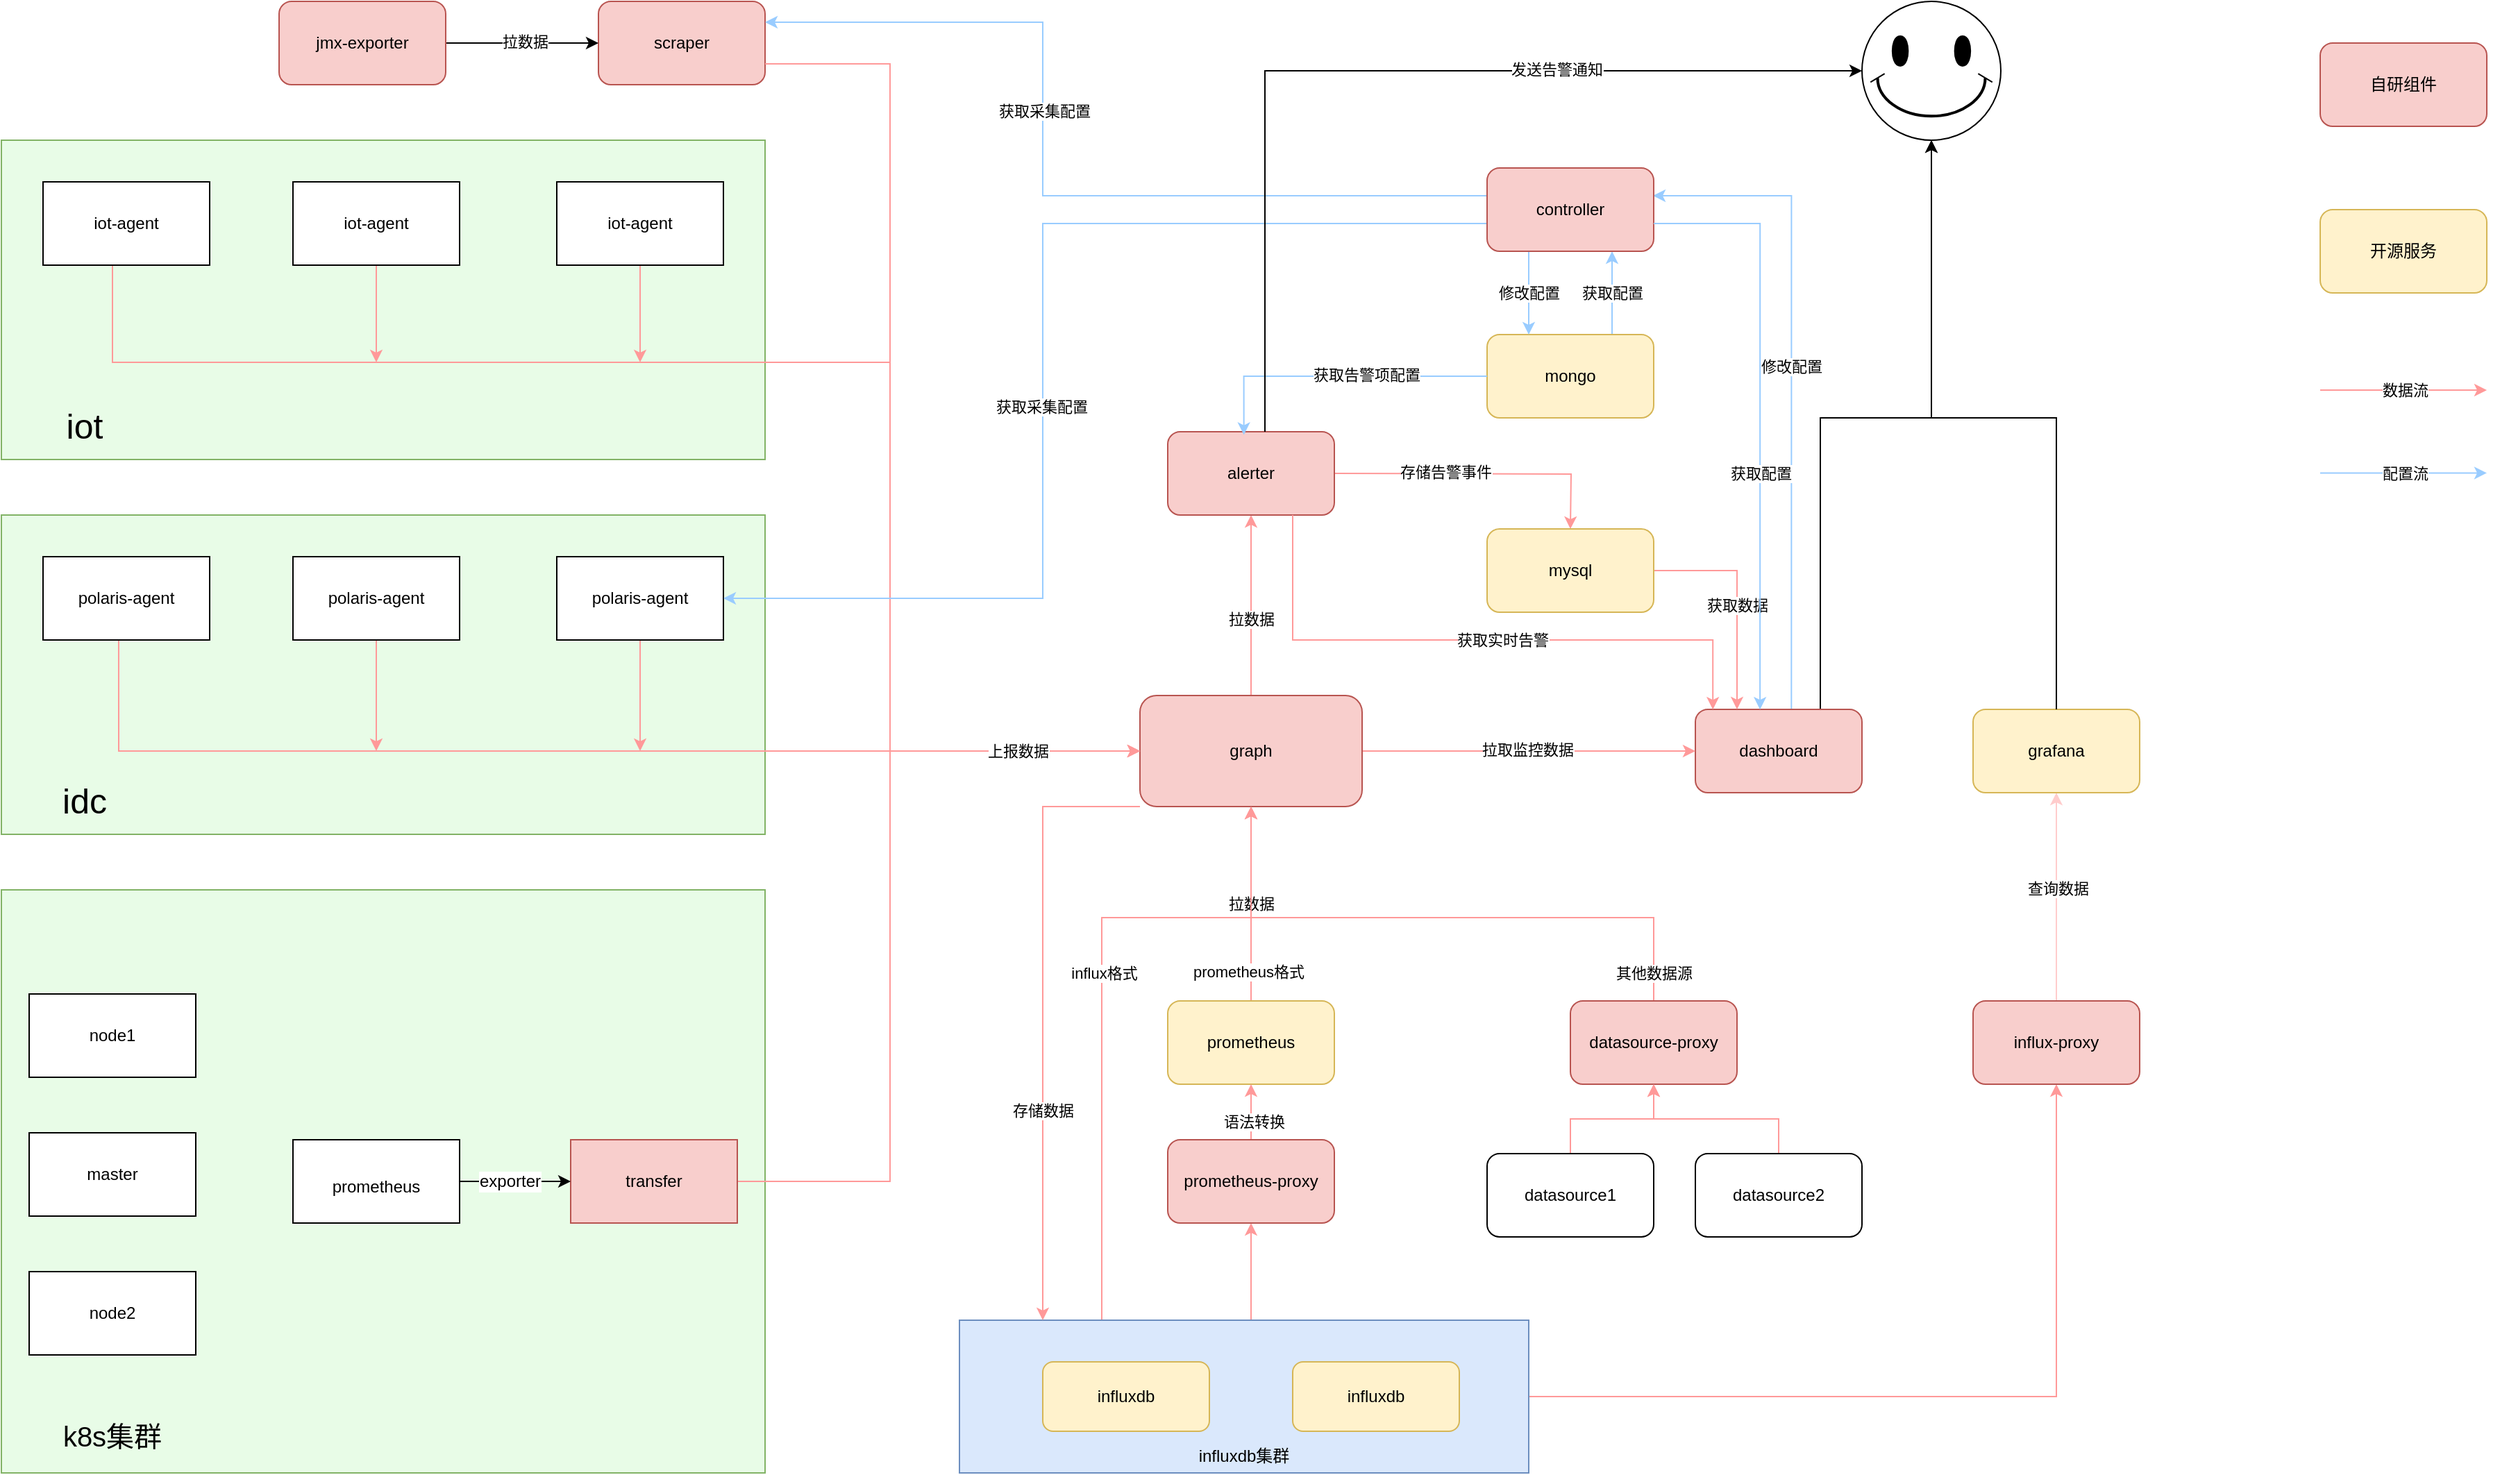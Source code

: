 <mxfile version="24.5.5" type="github">
  <diagram name="第 1 页" id="zJNLE8bN9wBG5qHUzsNH">
    <mxGraphModel dx="3407" dy="2558" grid="1" gridSize="10" guides="1" tooltips="1" connect="1" arrows="1" fold="1" page="1" pageScale="1" pageWidth="827" pageHeight="1169" math="0" shadow="0">
      <root>
        <mxCell id="0" />
        <mxCell id="1" parent="0" />
        <mxCell id="mmYLngL-6dQX-zCMXxUM-11" value="" style="edgeStyle=orthogonalEdgeStyle;rounded=0;orthogonalLoop=1;jettySize=auto;html=1;strokeColor=#FF9999;" parent="1" source="mmYLngL-6dQX-zCMXxUM-14" target="mmYLngL-6dQX-zCMXxUM-29" edge="1">
          <mxGeometry relative="1" as="geometry">
            <Array as="points">
              <mxPoint x="150" y="740" />
              <mxPoint x="150" y="740" />
            </Array>
          </mxGeometry>
        </mxCell>
        <mxCell id="mmYLngL-6dQX-zCMXxUM-58" style="edgeStyle=orthogonalEdgeStyle;rounded=0;orthogonalLoop=1;jettySize=auto;html=1;exitX=0.25;exitY=0;exitDx=0;exitDy=0;strokeColor=#FF9999;" parent="1" source="mmYLngL-6dQX-zCMXxUM-14" edge="1">
          <mxGeometry relative="1" as="geometry">
            <mxPoint x="150" y="400" as="targetPoint" />
            <Array as="points">
              <mxPoint x="42" y="480" />
              <mxPoint x="150" y="480" />
            </Array>
          </mxGeometry>
        </mxCell>
        <mxCell id="mmYLngL-6dQX-zCMXxUM-62" value="influx格式" style="edgeLabel;html=1;align=center;verticalAlign=middle;resizable=0;points=[];" parent="mmYLngL-6dQX-zCMXxUM-58" vertex="1" connectable="0">
          <mxGeometry x="0.05" y="-1" relative="1" as="geometry">
            <mxPoint as="offset" />
          </mxGeometry>
        </mxCell>
        <mxCell id="mmYLngL-6dQX-zCMXxUM-65" style="edgeStyle=orthogonalEdgeStyle;rounded=0;orthogonalLoop=1;jettySize=auto;html=1;entryX=0.5;entryY=1;entryDx=0;entryDy=0;strokeColor=#FF9999;" parent="1" source="mmYLngL-6dQX-zCMXxUM-14" target="mmYLngL-6dQX-zCMXxUM-64" edge="1">
          <mxGeometry relative="1" as="geometry" />
        </mxCell>
        <mxCell id="mmYLngL-6dQX-zCMXxUM-14" value="&lt;br&gt;&lt;br&gt;&lt;br&gt;&lt;br&gt;&lt;br&gt;&lt;br&gt;influxdb集群" style="rounded=0;whiteSpace=wrap;html=1;fillColor=#dae8fc;strokeColor=#6c8ebf;" parent="1" vertex="1">
          <mxGeometry x="-60" y="770" width="410" height="110" as="geometry" />
        </mxCell>
        <mxCell id="a-k5ZQnK_QjZlKG4vjBj-51" style="edgeStyle=orthogonalEdgeStyle;rounded=0;orthogonalLoop=1;jettySize=auto;html=1;" edge="1" parent="1" source="mmYLngL-6dQX-zCMXxUM-16" target="a-k5ZQnK_QjZlKG4vjBj-1">
          <mxGeometry relative="1" as="geometry">
            <Array as="points">
              <mxPoint x="560" y="120" />
              <mxPoint x="640" y="120" />
            </Array>
          </mxGeometry>
        </mxCell>
        <mxCell id="a-k5ZQnK_QjZlKG4vjBj-53" style="edgeStyle=orthogonalEdgeStyle;rounded=0;orthogonalLoop=1;jettySize=auto;html=1;entryX=0.996;entryY=0.343;entryDx=0;entryDy=0;entryPerimeter=0;strokeColor=#99CCFF;" edge="1" parent="1" target="a-k5ZQnK_QjZlKG4vjBj-27">
          <mxGeometry relative="1" as="geometry">
            <mxPoint x="440.0" y="-43.68" as="targetPoint" />
            <mxPoint x="539.166" y="330" as="sourcePoint" />
            <Array as="points">
              <mxPoint x="539" y="-40" />
              <mxPoint x="440" y="-40" />
            </Array>
          </mxGeometry>
        </mxCell>
        <mxCell id="a-k5ZQnK_QjZlKG4vjBj-54" value="修改配置" style="edgeLabel;html=1;align=center;verticalAlign=middle;resizable=0;points=[];" vertex="1" connectable="0" parent="a-k5ZQnK_QjZlKG4vjBj-53">
          <mxGeometry x="0.051" relative="1" as="geometry">
            <mxPoint as="offset" />
          </mxGeometry>
        </mxCell>
        <mxCell id="mmYLngL-6dQX-zCMXxUM-16" value="dashboard" style="rounded=1;whiteSpace=wrap;html=1;fillColor=#f8cecc;strokeColor=#b85450;" parent="1" vertex="1">
          <mxGeometry x="470" y="330" width="120" height="60" as="geometry" />
        </mxCell>
        <mxCell id="mmYLngL-6dQX-zCMXxUM-18" value="" style="edgeStyle=orthogonalEdgeStyle;rounded=0;orthogonalLoop=1;jettySize=auto;html=1;strokeColor=#FF9999;" parent="1" source="mmYLngL-6dQX-zCMXxUM-20" target="mmYLngL-6dQX-zCMXxUM-23" edge="1">
          <mxGeometry relative="1" as="geometry" />
        </mxCell>
        <mxCell id="mmYLngL-6dQX-zCMXxUM-19" value="拉数据" style="edgeLabel;html=1;align=center;verticalAlign=middle;resizable=0;points=[];" parent="mmYLngL-6dQX-zCMXxUM-18" vertex="1" connectable="0">
          <mxGeometry x="-0.156" relative="1" as="geometry">
            <mxPoint as="offset" />
          </mxGeometry>
        </mxCell>
        <mxCell id="mmYLngL-6dQX-zCMXxUM-60" style="edgeStyle=orthogonalEdgeStyle;rounded=0;orthogonalLoop=1;jettySize=auto;html=1;exitX=0;exitY=1;exitDx=0;exitDy=0;strokeColor=#FF9999;" parent="1" source="mmYLngL-6dQX-zCMXxUM-20" edge="1">
          <mxGeometry relative="1" as="geometry">
            <mxPoint y="770" as="targetPoint" />
            <Array as="points">
              <mxPoint y="400" />
              <mxPoint y="770" />
            </Array>
          </mxGeometry>
        </mxCell>
        <mxCell id="mmYLngL-6dQX-zCMXxUM-61" value="存储数据" style="edgeLabel;html=1;align=center;verticalAlign=middle;resizable=0;points=[];" parent="mmYLngL-6dQX-zCMXxUM-60" vertex="1" connectable="0">
          <mxGeometry x="0.311" relative="1" as="geometry">
            <mxPoint as="offset" />
          </mxGeometry>
        </mxCell>
        <mxCell id="mmYLngL-6dQX-zCMXxUM-77" style="edgeStyle=orthogonalEdgeStyle;rounded=0;orthogonalLoop=1;jettySize=auto;html=1;entryX=0;entryY=0.5;entryDx=0;entryDy=0;strokeColor=#FF9999;" parent="1" source="mmYLngL-6dQX-zCMXxUM-20" target="mmYLngL-6dQX-zCMXxUM-16" edge="1">
          <mxGeometry relative="1" as="geometry" />
        </mxCell>
        <mxCell id="mmYLngL-6dQX-zCMXxUM-78" value="拉取监控数据" style="edgeLabel;html=1;align=center;verticalAlign=middle;resizable=0;points=[];" parent="mmYLngL-6dQX-zCMXxUM-77" vertex="1" connectable="0">
          <mxGeometry x="-0.007" y="1" relative="1" as="geometry">
            <mxPoint as="offset" />
          </mxGeometry>
        </mxCell>
        <mxCell id="mmYLngL-6dQX-zCMXxUM-20" value="graph" style="rounded=1;whiteSpace=wrap;html=1;fillColor=#f8cecc;strokeColor=#b85450;" parent="1" vertex="1">
          <mxGeometry x="70" y="320" width="160" height="80" as="geometry" />
        </mxCell>
        <mxCell id="a-k5ZQnK_QjZlKG4vjBj-41" style="edgeStyle=orthogonalEdgeStyle;rounded=0;orthogonalLoop=1;jettySize=auto;html=1;entryX=0.25;entryY=0;entryDx=0;entryDy=0;strokeColor=#FF9999;" edge="1" parent="1">
          <mxGeometry relative="1" as="geometry">
            <mxPoint x="210" y="160" as="sourcePoint" />
            <mxPoint x="379.99" y="200" as="targetPoint" />
          </mxGeometry>
        </mxCell>
        <mxCell id="a-k5ZQnK_QjZlKG4vjBj-42" value="存储告警事件" style="edgeLabel;html=1;align=center;verticalAlign=middle;resizable=0;points=[];" vertex="1" connectable="0" parent="a-k5ZQnK_QjZlKG4vjBj-41">
          <mxGeometry x="-0.241" y="1" relative="1" as="geometry">
            <mxPoint as="offset" />
          </mxGeometry>
        </mxCell>
        <mxCell id="mmYLngL-6dQX-zCMXxUM-23" value="alerter" style="rounded=1;whiteSpace=wrap;html=1;fillColor=#f8cecc;strokeColor=#b85450;" parent="1" vertex="1">
          <mxGeometry x="90" y="130" width="120" height="60" as="geometry" />
        </mxCell>
        <mxCell id="mmYLngL-6dQX-zCMXxUM-24" value="拉数据" style="edgeStyle=orthogonalEdgeStyle;rounded=0;orthogonalLoop=1;jettySize=auto;html=1;strokeColor=#FF9999;" parent="1" source="mmYLngL-6dQX-zCMXxUM-26" target="mmYLngL-6dQX-zCMXxUM-20" edge="1">
          <mxGeometry relative="1" as="geometry" />
        </mxCell>
        <mxCell id="mmYLngL-6dQX-zCMXxUM-25" value="prometheus格式" style="edgeLabel;html=1;align=center;verticalAlign=middle;resizable=0;points=[];" parent="mmYLngL-6dQX-zCMXxUM-24" vertex="1" connectable="0">
          <mxGeometry x="-0.695" y="2" relative="1" as="geometry">
            <mxPoint as="offset" />
          </mxGeometry>
        </mxCell>
        <mxCell id="mmYLngL-6dQX-zCMXxUM-26" value="prometheus" style="rounded=1;whiteSpace=wrap;html=1;fillColor=#fff2cc;strokeColor=#d6b656;" parent="1" vertex="1">
          <mxGeometry x="90" y="540" width="120" height="60" as="geometry" />
        </mxCell>
        <mxCell id="mmYLngL-6dQX-zCMXxUM-27" value="" style="edgeStyle=orthogonalEdgeStyle;rounded=0;orthogonalLoop=1;jettySize=auto;html=1;fillColor=#f8cecc;strokeColor=#FF9999;" parent="1" source="mmYLngL-6dQX-zCMXxUM-29" target="mmYLngL-6dQX-zCMXxUM-26" edge="1">
          <mxGeometry relative="1" as="geometry" />
        </mxCell>
        <mxCell id="mmYLngL-6dQX-zCMXxUM-28" value="语法转换" style="edgeLabel;html=1;align=center;verticalAlign=middle;resizable=0;points=[];" parent="mmYLngL-6dQX-zCMXxUM-27" vertex="1" connectable="0">
          <mxGeometry x="-0.333" y="-2" relative="1" as="geometry">
            <mxPoint as="offset" />
          </mxGeometry>
        </mxCell>
        <mxCell id="mmYLngL-6dQX-zCMXxUM-29" value="prometheus-proxy" style="rounded=1;whiteSpace=wrap;html=1;fillColor=#f8cecc;strokeColor=#b85450;" parent="1" vertex="1">
          <mxGeometry x="90" y="640" width="120" height="60" as="geometry" />
        </mxCell>
        <mxCell id="mmYLngL-6dQX-zCMXxUM-45" style="edgeStyle=orthogonalEdgeStyle;rounded=0;orthogonalLoop=1;jettySize=auto;html=1;entryX=0.5;entryY=1;entryDx=0;entryDy=0;strokeColor=#FF9999;" parent="1" source="mmYLngL-6dQX-zCMXxUM-32" target="mmYLngL-6dQX-zCMXxUM-20" edge="1">
          <mxGeometry relative="1" as="geometry">
            <Array as="points">
              <mxPoint x="440" y="480" />
              <mxPoint x="150" y="480" />
            </Array>
          </mxGeometry>
        </mxCell>
        <mxCell id="mmYLngL-6dQX-zCMXxUM-63" value="其他数据源" style="edgeLabel;html=1;align=center;verticalAlign=middle;resizable=0;points=[];" parent="mmYLngL-6dQX-zCMXxUM-45" vertex="1" connectable="0">
          <mxGeometry x="-0.907" relative="1" as="geometry">
            <mxPoint as="offset" />
          </mxGeometry>
        </mxCell>
        <mxCell id="mmYLngL-6dQX-zCMXxUM-32" value="datasource-proxy" style="rounded=1;whiteSpace=wrap;html=1;fillColor=#f8cecc;strokeColor=#b85450;" parent="1" vertex="1">
          <mxGeometry x="380" y="540" width="120" height="60" as="geometry" />
        </mxCell>
        <mxCell id="mmYLngL-6dQX-zCMXxUM-33" style="edgeStyle=orthogonalEdgeStyle;rounded=0;orthogonalLoop=1;jettySize=auto;html=1;entryX=0.5;entryY=1;entryDx=0;entryDy=0;fillColor=#f8cecc;strokeColor=#FF9999;" parent="1" source="mmYLngL-6dQX-zCMXxUM-34" target="mmYLngL-6dQX-zCMXxUM-32" edge="1">
          <mxGeometry relative="1" as="geometry" />
        </mxCell>
        <mxCell id="mmYLngL-6dQX-zCMXxUM-34" value="datasource1" style="rounded=1;whiteSpace=wrap;html=1;" parent="1" vertex="1">
          <mxGeometry x="320" y="650" width="120" height="60" as="geometry" />
        </mxCell>
        <mxCell id="mmYLngL-6dQX-zCMXxUM-35" style="edgeStyle=orthogonalEdgeStyle;rounded=0;orthogonalLoop=1;jettySize=auto;html=1;fillColor=#f8cecc;strokeColor=#FF9999;" parent="1" source="mmYLngL-6dQX-zCMXxUM-36" target="mmYLngL-6dQX-zCMXxUM-32" edge="1">
          <mxGeometry relative="1" as="geometry" />
        </mxCell>
        <mxCell id="mmYLngL-6dQX-zCMXxUM-36" value="datasource2" style="rounded=1;whiteSpace=wrap;html=1;" parent="1" vertex="1">
          <mxGeometry x="470" y="650" width="120" height="60" as="geometry" />
        </mxCell>
        <mxCell id="mmYLngL-6dQX-zCMXxUM-37" value="" style="group" parent="1" vertex="1" connectable="0">
          <mxGeometry y="800" width="300" height="50" as="geometry" />
        </mxCell>
        <mxCell id="mmYLngL-6dQX-zCMXxUM-38" value="influxdb" style="rounded=1;whiteSpace=wrap;html=1;container=0;fillColor=#fff2cc;strokeColor=#d6b656;" parent="mmYLngL-6dQX-zCMXxUM-37" vertex="1">
          <mxGeometry width="120" height="50" as="geometry" />
        </mxCell>
        <mxCell id="mmYLngL-6dQX-zCMXxUM-39" value="influxdb" style="rounded=1;whiteSpace=wrap;html=1;container=0;fillColor=#fff2cc;strokeColor=#d6b656;" parent="mmYLngL-6dQX-zCMXxUM-37" vertex="1">
          <mxGeometry x="180" width="120" height="50" as="geometry" />
        </mxCell>
        <mxCell id="mmYLngL-6dQX-zCMXxUM-67" style="edgeStyle=orthogonalEdgeStyle;rounded=0;orthogonalLoop=1;jettySize=auto;html=1;entryX=0.5;entryY=1;entryDx=0;entryDy=0;strokeColor=#FFCCCC;" parent="1" source="mmYLngL-6dQX-zCMXxUM-64" target="mmYLngL-6dQX-zCMXxUM-66" edge="1">
          <mxGeometry relative="1" as="geometry" />
        </mxCell>
        <mxCell id="mmYLngL-6dQX-zCMXxUM-68" value="查询数据" style="edgeLabel;html=1;align=center;verticalAlign=middle;resizable=0;points=[];" parent="mmYLngL-6dQX-zCMXxUM-67" vertex="1" connectable="0">
          <mxGeometry x="0.083" y="-1" relative="1" as="geometry">
            <mxPoint as="offset" />
          </mxGeometry>
        </mxCell>
        <mxCell id="mmYLngL-6dQX-zCMXxUM-64" value="influx-proxy" style="rounded=1;whiteSpace=wrap;html=1;fillColor=#f8cecc;strokeColor=#b85450;" parent="1" vertex="1">
          <mxGeometry x="670" y="540" width="120" height="60" as="geometry" />
        </mxCell>
        <mxCell id="mmYLngL-6dQX-zCMXxUM-66" value="grafana" style="rounded=1;whiteSpace=wrap;html=1;fillColor=#fff2cc;strokeColor=#d6b656;" parent="1" vertex="1">
          <mxGeometry x="670" y="330" width="120" height="60" as="geometry" />
        </mxCell>
        <mxCell id="mmYLngL-6dQX-zCMXxUM-70" value="scraper" style="rounded=1;whiteSpace=wrap;html=1;fillColor=#f8cecc;strokeColor=#b85450;" parent="1" vertex="1">
          <mxGeometry x="-320" y="-180" width="120" height="60" as="geometry" />
        </mxCell>
        <mxCell id="mmYLngL-6dQX-zCMXxUM-74" value="" style="edgeStyle=orthogonalEdgeStyle;rounded=0;orthogonalLoop=1;jettySize=auto;html=1;" parent="1" source="mmYLngL-6dQX-zCMXxUM-73" target="mmYLngL-6dQX-zCMXxUM-70" edge="1">
          <mxGeometry relative="1" as="geometry" />
        </mxCell>
        <mxCell id="mmYLngL-6dQX-zCMXxUM-75" value="拉数据" style="edgeLabel;html=1;align=center;verticalAlign=middle;resizable=0;points=[];" parent="mmYLngL-6dQX-zCMXxUM-74" vertex="1" connectable="0">
          <mxGeometry x="0.025" y="1" relative="1" as="geometry">
            <mxPoint as="offset" />
          </mxGeometry>
        </mxCell>
        <mxCell id="mmYLngL-6dQX-zCMXxUM-73" value="jmx-exporter" style="rounded=1;whiteSpace=wrap;html=1;fillColor=#f8cecc;strokeColor=#b85450;" parent="1" vertex="1">
          <mxGeometry x="-550" y="-180" width="120" height="60" as="geometry" />
        </mxCell>
        <mxCell id="mmYLngL-6dQX-zCMXxUM-2" value="" style="rounded=0;whiteSpace=wrap;html=1;direction=south;fillColor=#E8FCE7;strokeColor=#82b366;" parent="1" vertex="1">
          <mxGeometry x="-750" y="460" width="550" height="420" as="geometry" />
        </mxCell>
        <mxCell id="mmYLngL-6dQX-zCMXxUM-3" value="node1" style="rounded=0;whiteSpace=wrap;html=1;" parent="1" vertex="1">
          <mxGeometry x="-730" y="535" width="120" height="60" as="geometry" />
        </mxCell>
        <mxCell id="mmYLngL-6dQX-zCMXxUM-4" value="master" style="rounded=0;whiteSpace=wrap;html=1;" parent="1" vertex="1">
          <mxGeometry x="-730" y="635" width="120" height="60" as="geometry" />
        </mxCell>
        <mxCell id="mmYLngL-6dQX-zCMXxUM-5" value="node2" style="rounded=0;whiteSpace=wrap;html=1;" parent="1" vertex="1">
          <mxGeometry x="-730" y="735" width="120" height="60" as="geometry" />
        </mxCell>
        <mxCell id="mmYLngL-6dQX-zCMXxUM-6" value="&lt;font style=&quot;font-size: 20px;&quot;&gt;k8s集群&lt;/font&gt;" style="text;html=1;strokeColor=none;fillColor=none;align=center;verticalAlign=middle;whiteSpace=wrap;rounded=0;" parent="1" vertex="1">
          <mxGeometry x="-720" y="831" width="100" height="44" as="geometry" />
        </mxCell>
        <mxCell id="mmYLngL-6dQX-zCMXxUM-7" value="&lt;font style=&quot;font-size: 12px;&quot;&gt;prometheus&lt;/font&gt;" style="rounded=0;whiteSpace=wrap;html=1;fontSize=20;" parent="1" vertex="1">
          <mxGeometry x="-540" y="640" width="120" height="60" as="geometry" />
        </mxCell>
        <mxCell id="a-k5ZQnK_QjZlKG4vjBj-22" style="edgeStyle=orthogonalEdgeStyle;rounded=0;orthogonalLoop=1;jettySize=auto;html=1;entryX=0;entryY=0.5;entryDx=0;entryDy=0;strokeColor=#FF9999;" edge="1" parent="1" source="mmYLngL-6dQX-zCMXxUM-8" target="mmYLngL-6dQX-zCMXxUM-20">
          <mxGeometry relative="1" as="geometry">
            <Array as="points">
              <mxPoint x="-110" y="670" />
              <mxPoint x="-110" y="360" />
            </Array>
          </mxGeometry>
        </mxCell>
        <mxCell id="mmYLngL-6dQX-zCMXxUM-8" value="transfer" style="rounded=0;whiteSpace=wrap;html=1;fillColor=#f8cecc;strokeColor=#b85450;" parent="1" vertex="1">
          <mxGeometry x="-340" y="640" width="120" height="60" as="geometry" />
        </mxCell>
        <mxCell id="mmYLngL-6dQX-zCMXxUM-9" value="" style="edgeStyle=orthogonalEdgeStyle;rounded=0;orthogonalLoop=1;jettySize=auto;html=1;fontSize=20;" parent="1" source="mmYLngL-6dQX-zCMXxUM-7" target="mmYLngL-6dQX-zCMXxUM-8" edge="1">
          <mxGeometry relative="1" as="geometry" />
        </mxCell>
        <mxCell id="mmYLngL-6dQX-zCMXxUM-10" value="exporter" style="edgeLabel;html=1;align=center;verticalAlign=middle;resizable=0;points=[];fontSize=12;" parent="mmYLngL-6dQX-zCMXxUM-9" vertex="1" connectable="0">
          <mxGeometry x="-0.114" relative="1" as="geometry">
            <mxPoint as="offset" />
          </mxGeometry>
        </mxCell>
        <mxCell id="a-k5ZQnK_QjZlKG4vjBj-45" style="edgeStyle=orthogonalEdgeStyle;rounded=0;orthogonalLoop=1;jettySize=auto;html=1;entryX=0.25;entryY=0;entryDx=0;entryDy=0;strokeColor=#FF9999;" edge="1" parent="1" source="mmYLngL-6dQX-zCMXxUM-79" target="mmYLngL-6dQX-zCMXxUM-16">
          <mxGeometry relative="1" as="geometry" />
        </mxCell>
        <mxCell id="a-k5ZQnK_QjZlKG4vjBj-46" value="获取数据" style="edgeLabel;html=1;align=center;verticalAlign=middle;resizable=0;points=[];" vertex="1" connectable="0" parent="a-k5ZQnK_QjZlKG4vjBj-45">
          <mxGeometry x="0.061" relative="1" as="geometry">
            <mxPoint as="offset" />
          </mxGeometry>
        </mxCell>
        <mxCell id="mmYLngL-6dQX-zCMXxUM-79" value="mysql" style="rounded=1;whiteSpace=wrap;html=1;fillColor=#fff2cc;strokeColor=#d6b656;" parent="1" vertex="1">
          <mxGeometry x="320" y="200" width="120" height="60" as="geometry" />
        </mxCell>
        <mxCell id="a-k5ZQnK_QjZlKG4vjBj-35" value="" style="edgeStyle=orthogonalEdgeStyle;rounded=0;orthogonalLoop=1;jettySize=auto;html=1;strokeColor=#99CCFF;" edge="1" parent="1" source="mmYLngL-6dQX-zCMXxUM-80" target="a-k5ZQnK_QjZlKG4vjBj-27">
          <mxGeometry relative="1" as="geometry">
            <Array as="points">
              <mxPoint x="410" y="20" />
              <mxPoint x="410" y="20" />
            </Array>
          </mxGeometry>
        </mxCell>
        <mxCell id="a-k5ZQnK_QjZlKG4vjBj-39" value="获取配置" style="edgeLabel;html=1;align=center;verticalAlign=middle;resizable=0;points=[];" vertex="1" connectable="0" parent="a-k5ZQnK_QjZlKG4vjBj-35">
          <mxGeometry x="0.003" relative="1" as="geometry">
            <mxPoint as="offset" />
          </mxGeometry>
        </mxCell>
        <mxCell id="mmYLngL-6dQX-zCMXxUM-80" value="mongo" style="rounded=1;whiteSpace=wrap;html=1;fillColor=#fff2cc;strokeColor=#d6b656;" parent="1" vertex="1">
          <mxGeometry x="320" y="60" width="120" height="60" as="geometry" />
        </mxCell>
        <mxCell id="mmYLngL-6dQX-zCMXxUM-92" value="" style="rounded=0;whiteSpace=wrap;html=1;direction=south;fillColor=#E8FCE7;strokeColor=#82b366;" parent="1" vertex="1">
          <mxGeometry x="-750" y="190" width="550" height="230" as="geometry" />
        </mxCell>
        <mxCell id="mmYLngL-6dQX-zCMXxUM-93" value="&lt;font style=&quot;font-size: 25px;&quot;&gt;idc&lt;/font&gt;" style="text;strokeColor=none;align=center;fillColor=none;html=1;verticalAlign=middle;whiteSpace=wrap;rounded=0;" parent="1" vertex="1">
          <mxGeometry x="-720" y="380" width="60" height="30" as="geometry" />
        </mxCell>
        <mxCell id="mmYLngL-6dQX-zCMXxUM-99" style="edgeStyle=orthogonalEdgeStyle;rounded=0;orthogonalLoop=1;jettySize=auto;html=1;entryX=-0.028;entryY=0.492;entryDx=0;entryDy=0;entryPerimeter=0;strokeColor=#FF9999;" parent="1" edge="1">
          <mxGeometry relative="1" as="geometry">
            <mxPoint x="70.0" y="359.96" as="targetPoint" />
            <Array as="points">
              <mxPoint x="-665.52" y="359.6" />
            </Array>
            <mxPoint x="-665.52" y="260.6" as="sourcePoint" />
          </mxGeometry>
        </mxCell>
        <mxCell id="mmYLngL-6dQX-zCMXxUM-94" value="polaris-agent" style="rounded=0;whiteSpace=wrap;html=1;" parent="1" vertex="1">
          <mxGeometry x="-720" y="220" width="120" height="60" as="geometry" />
        </mxCell>
        <mxCell id="a-k5ZQnK_QjZlKG4vjBj-21" style="edgeStyle=orthogonalEdgeStyle;rounded=0;orthogonalLoop=1;jettySize=auto;html=1;strokeColor=#FF9999;" edge="1" parent="1" source="mmYLngL-6dQX-zCMXxUM-95">
          <mxGeometry relative="1" as="geometry">
            <mxPoint x="-480" y="360" as="targetPoint" />
          </mxGeometry>
        </mxCell>
        <mxCell id="mmYLngL-6dQX-zCMXxUM-95" value="polaris-agent" style="rounded=0;whiteSpace=wrap;html=1;" parent="1" vertex="1">
          <mxGeometry x="-540" y="220" width="120" height="60" as="geometry" />
        </mxCell>
        <mxCell id="a-k5ZQnK_QjZlKG4vjBj-20" style="edgeStyle=orthogonalEdgeStyle;rounded=0;orthogonalLoop=1;jettySize=auto;html=1;strokeColor=#FF9999;" edge="1" parent="1" source="mmYLngL-6dQX-zCMXxUM-96">
          <mxGeometry relative="1" as="geometry">
            <mxPoint x="-290" y="360" as="targetPoint" />
          </mxGeometry>
        </mxCell>
        <mxCell id="mmYLngL-6dQX-zCMXxUM-96" value="polaris-agent" style="rounded=0;whiteSpace=wrap;html=1;" parent="1" vertex="1">
          <mxGeometry x="-350" y="220" width="120" height="60" as="geometry" />
        </mxCell>
        <mxCell id="a-k5ZQnK_QjZlKG4vjBj-1" value="" style="verticalLabelPosition=bottom;verticalAlign=top;html=1;shape=mxgraph.basic.smiley" vertex="1" parent="1">
          <mxGeometry x="590" y="-180" width="100" height="100" as="geometry" />
        </mxCell>
        <mxCell id="a-k5ZQnK_QjZlKG4vjBj-8" value="" style="rounded=0;whiteSpace=wrap;html=1;direction=south;fillColor=#E8FCE7;strokeColor=#82b366;" vertex="1" parent="1">
          <mxGeometry x="-750" y="-80" width="550" height="230" as="geometry" />
        </mxCell>
        <mxCell id="a-k5ZQnK_QjZlKG4vjBj-9" value="&lt;font style=&quot;font-size: 25px;&quot;&gt;iot&lt;/font&gt;" style="text;strokeColor=none;align=center;fillColor=none;html=1;verticalAlign=middle;whiteSpace=wrap;rounded=0;" vertex="1" parent="1">
          <mxGeometry x="-720" y="110" width="60" height="30" as="geometry" />
        </mxCell>
        <mxCell id="a-k5ZQnK_QjZlKG4vjBj-15" style="edgeStyle=orthogonalEdgeStyle;rounded=0;orthogonalLoop=1;jettySize=auto;html=1;entryX=0;entryY=0.5;entryDx=0;entryDy=0;strokeColor=#FF9999;" edge="1" parent="1" source="a-k5ZQnK_QjZlKG4vjBj-10" target="mmYLngL-6dQX-zCMXxUM-20">
          <mxGeometry relative="1" as="geometry">
            <Array as="points">
              <mxPoint x="-670" y="80" />
              <mxPoint x="-110" y="80" />
              <mxPoint x="-110" y="360" />
            </Array>
          </mxGeometry>
        </mxCell>
        <mxCell id="a-k5ZQnK_QjZlKG4vjBj-10" value="iot-agent" style="rounded=0;whiteSpace=wrap;html=1;" vertex="1" parent="1">
          <mxGeometry x="-720" y="-50" width="120" height="60" as="geometry" />
        </mxCell>
        <mxCell id="a-k5ZQnK_QjZlKG4vjBj-16" style="edgeStyle=orthogonalEdgeStyle;rounded=0;orthogonalLoop=1;jettySize=auto;html=1;strokeColor=#FF9999;" edge="1" parent="1" source="a-k5ZQnK_QjZlKG4vjBj-12">
          <mxGeometry relative="1" as="geometry">
            <mxPoint x="-480" y="80" as="targetPoint" />
          </mxGeometry>
        </mxCell>
        <mxCell id="a-k5ZQnK_QjZlKG4vjBj-12" value="iot-agent" style="rounded=0;whiteSpace=wrap;html=1;" vertex="1" parent="1">
          <mxGeometry x="-540" y="-50" width="120" height="60" as="geometry" />
        </mxCell>
        <mxCell id="a-k5ZQnK_QjZlKG4vjBj-17" style="edgeStyle=orthogonalEdgeStyle;rounded=0;orthogonalLoop=1;jettySize=auto;html=1;strokeColor=#FF9999;" edge="1" parent="1" source="a-k5ZQnK_QjZlKG4vjBj-14">
          <mxGeometry relative="1" as="geometry">
            <mxPoint x="-290" y="80" as="targetPoint" />
          </mxGeometry>
        </mxCell>
        <mxCell id="a-k5ZQnK_QjZlKG4vjBj-14" value="iot-agent" style="rounded=0;whiteSpace=wrap;html=1;" vertex="1" parent="1">
          <mxGeometry x="-350" y="-50" width="120" height="60" as="geometry" />
        </mxCell>
        <mxCell id="a-k5ZQnK_QjZlKG4vjBj-24" style="edgeStyle=orthogonalEdgeStyle;rounded=0;orthogonalLoop=1;jettySize=auto;html=1;exitX=1;exitY=0.75;exitDx=0;exitDy=0;strokeColor=#FF9999;" edge="1" parent="1" source="mmYLngL-6dQX-zCMXxUM-70">
          <mxGeometry relative="1" as="geometry">
            <mxPoint x="-200" y="-150" as="sourcePoint" />
            <mxPoint x="70" y="360" as="targetPoint" />
            <Array as="points">
              <mxPoint x="-110" y="-135" />
              <mxPoint x="-110" y="360" />
            </Array>
          </mxGeometry>
        </mxCell>
        <mxCell id="a-k5ZQnK_QjZlKG4vjBj-26" value="上报数据" style="edgeLabel;html=1;align=center;verticalAlign=middle;resizable=0;points=[];" vertex="1" connectable="0" parent="a-k5ZQnK_QjZlKG4vjBj-24">
          <mxGeometry x="0.768" relative="1" as="geometry">
            <mxPoint as="offset" />
          </mxGeometry>
        </mxCell>
        <mxCell id="a-k5ZQnK_QjZlKG4vjBj-29" style="edgeStyle=orthogonalEdgeStyle;rounded=0;orthogonalLoop=1;jettySize=auto;html=1;entryX=1;entryY=0.25;entryDx=0;entryDy=0;strokeColor=#99CCFF;" edge="1" parent="1" source="a-k5ZQnK_QjZlKG4vjBj-27" target="mmYLngL-6dQX-zCMXxUM-70">
          <mxGeometry relative="1" as="geometry">
            <Array as="points">
              <mxPoint y="-40" />
              <mxPoint y="-165" />
            </Array>
          </mxGeometry>
        </mxCell>
        <mxCell id="a-k5ZQnK_QjZlKG4vjBj-56" value="获取采集配置" style="edgeLabel;html=1;align=center;verticalAlign=middle;resizable=0;points=[];" vertex="1" connectable="0" parent="a-k5ZQnK_QjZlKG4vjBj-29">
          <mxGeometry x="0.183" y="-1" relative="1" as="geometry">
            <mxPoint as="offset" />
          </mxGeometry>
        </mxCell>
        <mxCell id="a-k5ZQnK_QjZlKG4vjBj-33" value="" style="edgeStyle=orthogonalEdgeStyle;rounded=0;orthogonalLoop=1;jettySize=auto;html=1;strokeColor=#99CCFF;" edge="1" parent="1" source="a-k5ZQnK_QjZlKG4vjBj-27" target="mmYLngL-6dQX-zCMXxUM-80">
          <mxGeometry relative="1" as="geometry">
            <Array as="points">
              <mxPoint x="350" y="10" />
              <mxPoint x="350" y="10" />
            </Array>
          </mxGeometry>
        </mxCell>
        <mxCell id="a-k5ZQnK_QjZlKG4vjBj-40" value="修改配置" style="edgeLabel;html=1;align=center;verticalAlign=middle;resizable=0;points=[];" vertex="1" connectable="0" parent="a-k5ZQnK_QjZlKG4vjBj-33">
          <mxGeometry x="-0.024" relative="1" as="geometry">
            <mxPoint as="offset" />
          </mxGeometry>
        </mxCell>
        <mxCell id="a-k5ZQnK_QjZlKG4vjBj-66" style="edgeStyle=orthogonalEdgeStyle;rounded=0;orthogonalLoop=1;jettySize=auto;html=1;exitX=0;exitY=0.75;exitDx=0;exitDy=0;entryX=1;entryY=0.5;entryDx=0;entryDy=0;strokeColor=#99CCFF;" edge="1" parent="1" source="a-k5ZQnK_QjZlKG4vjBj-27" target="mmYLngL-6dQX-zCMXxUM-96">
          <mxGeometry relative="1" as="geometry">
            <Array as="points">
              <mxPoint x="320" y="-20" />
              <mxPoint y="-20" />
              <mxPoint y="250" />
            </Array>
          </mxGeometry>
        </mxCell>
        <mxCell id="a-k5ZQnK_QjZlKG4vjBj-67" value="获取采集配置" style="edgeLabel;html=1;align=center;verticalAlign=middle;resizable=0;points=[];" vertex="1" connectable="0" parent="a-k5ZQnK_QjZlKG4vjBj-66">
          <mxGeometry x="0.107" y="-1" relative="1" as="geometry">
            <mxPoint as="offset" />
          </mxGeometry>
        </mxCell>
        <mxCell id="a-k5ZQnK_QjZlKG4vjBj-27" value="controller" style="rounded=1;whiteSpace=wrap;html=1;fillColor=#f8cecc;strokeColor=#b85450;" vertex="1" parent="1">
          <mxGeometry x="320" y="-60" width="120" height="60" as="geometry" />
        </mxCell>
        <mxCell id="a-k5ZQnK_QjZlKG4vjBj-31" style="edgeStyle=orthogonalEdgeStyle;rounded=0;orthogonalLoop=1;jettySize=auto;html=1;entryX=0.457;entryY=0.038;entryDx=0;entryDy=0;entryPerimeter=0;strokeColor=#99CCFF;" edge="1" parent="1" source="mmYLngL-6dQX-zCMXxUM-80" target="mmYLngL-6dQX-zCMXxUM-23">
          <mxGeometry relative="1" as="geometry" />
        </mxCell>
        <mxCell id="a-k5ZQnK_QjZlKG4vjBj-32" value="获取告警项配置" style="edgeLabel;html=1;align=center;verticalAlign=middle;resizable=0;points=[];" vertex="1" connectable="0" parent="a-k5ZQnK_QjZlKG4vjBj-31">
          <mxGeometry x="-0.202" y="-1" relative="1" as="geometry">
            <mxPoint as="offset" />
          </mxGeometry>
        </mxCell>
        <mxCell id="a-k5ZQnK_QjZlKG4vjBj-43" style="edgeStyle=orthogonalEdgeStyle;rounded=0;orthogonalLoop=1;jettySize=auto;html=1;entryX=0.105;entryY=0.002;entryDx=0;entryDy=0;entryPerimeter=0;strokeColor=#FF9999;" edge="1" parent="1" source="mmYLngL-6dQX-zCMXxUM-23" target="mmYLngL-6dQX-zCMXxUM-16">
          <mxGeometry relative="1" as="geometry">
            <Array as="points">
              <mxPoint x="180" y="280" />
              <mxPoint x="483" y="280" />
            </Array>
          </mxGeometry>
        </mxCell>
        <mxCell id="a-k5ZQnK_QjZlKG4vjBj-44" value="获取实时告警" style="edgeLabel;html=1;align=center;verticalAlign=middle;resizable=0;points=[];" vertex="1" connectable="0" parent="a-k5ZQnK_QjZlKG4vjBj-43">
          <mxGeometry x="0.088" relative="1" as="geometry">
            <mxPoint as="offset" />
          </mxGeometry>
        </mxCell>
        <mxCell id="a-k5ZQnK_QjZlKG4vjBj-47" style="edgeStyle=orthogonalEdgeStyle;rounded=0;orthogonalLoop=1;jettySize=auto;html=1;entryX=0.388;entryY=0.002;entryDx=0;entryDy=0;entryPerimeter=0;strokeColor=#99CCFF;" edge="1" parent="1" source="a-k5ZQnK_QjZlKG4vjBj-27" target="mmYLngL-6dQX-zCMXxUM-16">
          <mxGeometry relative="1" as="geometry">
            <mxPoint x="520" y="330" as="targetPoint" />
            <Array as="points">
              <mxPoint x="517" y="-20" />
            </Array>
          </mxGeometry>
        </mxCell>
        <mxCell id="a-k5ZQnK_QjZlKG4vjBj-48" value="获取配置" style="edgeLabel;html=1;align=center;verticalAlign=middle;resizable=0;points=[];" vertex="1" connectable="0" parent="a-k5ZQnK_QjZlKG4vjBj-47">
          <mxGeometry x="0.2" relative="1" as="geometry">
            <mxPoint as="offset" />
          </mxGeometry>
        </mxCell>
        <mxCell id="a-k5ZQnK_QjZlKG4vjBj-49" style="edgeStyle=orthogonalEdgeStyle;rounded=0;orthogonalLoop=1;jettySize=auto;html=1;entryX=0;entryY=0.5;entryDx=0;entryDy=0;entryPerimeter=0;" edge="1" parent="1" source="mmYLngL-6dQX-zCMXxUM-23" target="a-k5ZQnK_QjZlKG4vjBj-1">
          <mxGeometry relative="1" as="geometry">
            <Array as="points">
              <mxPoint x="160" y="-130" />
            </Array>
          </mxGeometry>
        </mxCell>
        <mxCell id="a-k5ZQnK_QjZlKG4vjBj-50" value="发送告警通知" style="edgeLabel;html=1;align=center;verticalAlign=middle;resizable=0;points=[];" vertex="1" connectable="0" parent="a-k5ZQnK_QjZlKG4vjBj-49">
          <mxGeometry x="0.362" y="1" relative="1" as="geometry">
            <mxPoint as="offset" />
          </mxGeometry>
        </mxCell>
        <mxCell id="a-k5ZQnK_QjZlKG4vjBj-52" style="edgeStyle=orthogonalEdgeStyle;rounded=0;orthogonalLoop=1;jettySize=auto;html=1;entryX=0.5;entryY=1;entryDx=0;entryDy=0;entryPerimeter=0;" edge="1" parent="1" source="mmYLngL-6dQX-zCMXxUM-66" target="a-k5ZQnK_QjZlKG4vjBj-1">
          <mxGeometry relative="1" as="geometry">
            <Array as="points">
              <mxPoint x="730" y="120" />
              <mxPoint x="640" y="120" />
            </Array>
          </mxGeometry>
        </mxCell>
        <mxCell id="a-k5ZQnK_QjZlKG4vjBj-57" value="自研组件" style="rounded=1;whiteSpace=wrap;html=1;fillColor=#f8cecc;strokeColor=#b85450;" vertex="1" parent="1">
          <mxGeometry x="920" y="-150" width="120" height="60" as="geometry" />
        </mxCell>
        <mxCell id="a-k5ZQnK_QjZlKG4vjBj-58" value="开源服务" style="rounded=1;whiteSpace=wrap;html=1;fillColor=#fff2cc;strokeColor=#d6b656;" vertex="1" parent="1">
          <mxGeometry x="920" y="-30" width="120" height="60" as="geometry" />
        </mxCell>
        <mxCell id="a-k5ZQnK_QjZlKG4vjBj-61" value="" style="endArrow=classic;html=1;rounded=0;strokeColor=#FF9999;" edge="1" parent="1">
          <mxGeometry width="50" height="50" relative="1" as="geometry">
            <mxPoint x="920" y="100" as="sourcePoint" />
            <mxPoint x="1040" y="100" as="targetPoint" />
          </mxGeometry>
        </mxCell>
        <mxCell id="a-k5ZQnK_QjZlKG4vjBj-62" value="数据流" style="edgeLabel;html=1;align=center;verticalAlign=middle;resizable=0;points=[];" vertex="1" connectable="0" parent="a-k5ZQnK_QjZlKG4vjBj-61">
          <mxGeometry x="0.015" relative="1" as="geometry">
            <mxPoint as="offset" />
          </mxGeometry>
        </mxCell>
        <mxCell id="a-k5ZQnK_QjZlKG4vjBj-63" value="" style="endArrow=classic;html=1;rounded=0;strokeColor=#99CCFF;" edge="1" parent="1">
          <mxGeometry width="50" height="50" relative="1" as="geometry">
            <mxPoint x="920" y="159.7" as="sourcePoint" />
            <mxPoint x="1040" y="159.7" as="targetPoint" />
          </mxGeometry>
        </mxCell>
        <mxCell id="a-k5ZQnK_QjZlKG4vjBj-64" value="配置流" style="edgeLabel;html=1;align=center;verticalAlign=middle;resizable=0;points=[];" vertex="1" connectable="0" parent="a-k5ZQnK_QjZlKG4vjBj-63">
          <mxGeometry x="0.015" relative="1" as="geometry">
            <mxPoint as="offset" />
          </mxGeometry>
        </mxCell>
      </root>
    </mxGraphModel>
  </diagram>
</mxfile>
